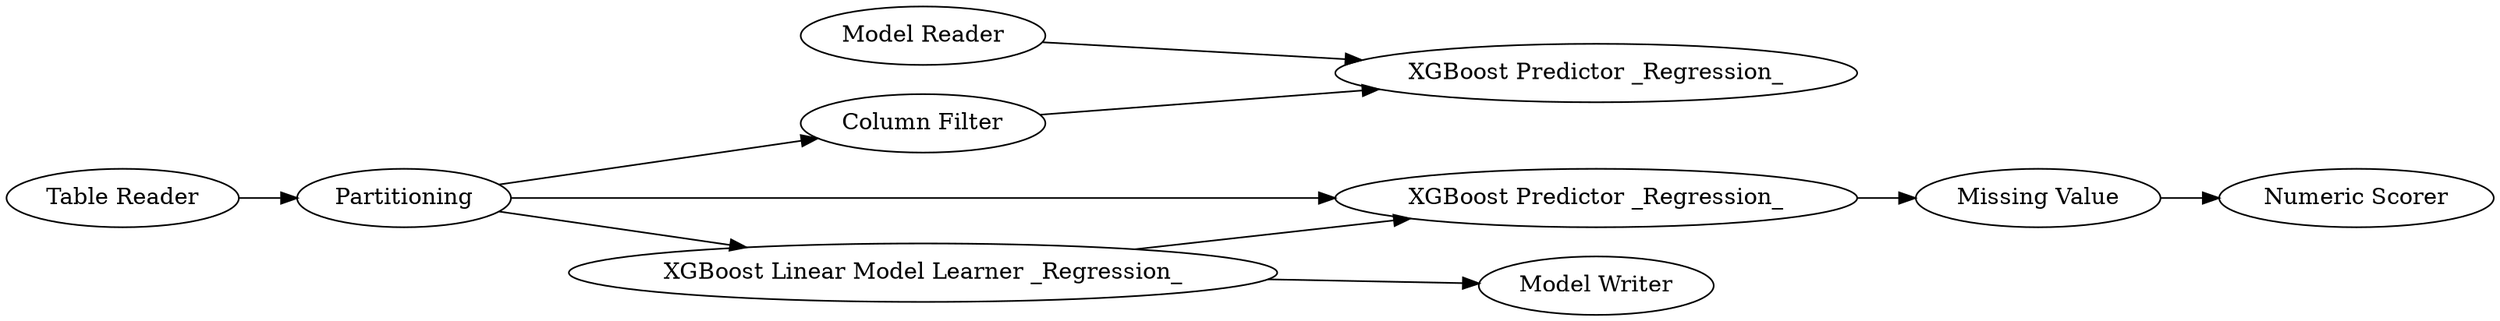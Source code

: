 digraph {
	"1364603212028879000_52" [label="XGBoost Predictor _Regression_"]
	"1364603212028879000_46" [label="Missing Value"]
	"1364603212028879000_51" [label="Model Reader"]
	"1364603212028879000_50" [label="Model Writer"]
	"1364603212028879000_30" [label="Numeric Scorer"]
	"1364603212028879000_53" [label="Column Filter"]
	"1364603212028879000_49" [label="XGBoost Predictor _Regression_"]
	"1364603212028879000_48" [label="XGBoost Linear Model Learner _Regression_"]
	"1364603212028879000_24" [label=Partitioning]
	"1364603212028879000_54" [label="Table Reader"]
	"1364603212028879000_54" -> "1364603212028879000_24"
	"1364603212028879000_24" -> "1364603212028879000_53"
	"1364603212028879000_51" -> "1364603212028879000_52"
	"1364603212028879000_53" -> "1364603212028879000_52"
	"1364603212028879000_48" -> "1364603212028879000_49"
	"1364603212028879000_24" -> "1364603212028879000_48"
	"1364603212028879000_49" -> "1364603212028879000_46"
	"1364603212028879000_24" -> "1364603212028879000_49"
	"1364603212028879000_48" -> "1364603212028879000_50"
	"1364603212028879000_46" -> "1364603212028879000_30"
	rankdir=LR
}
